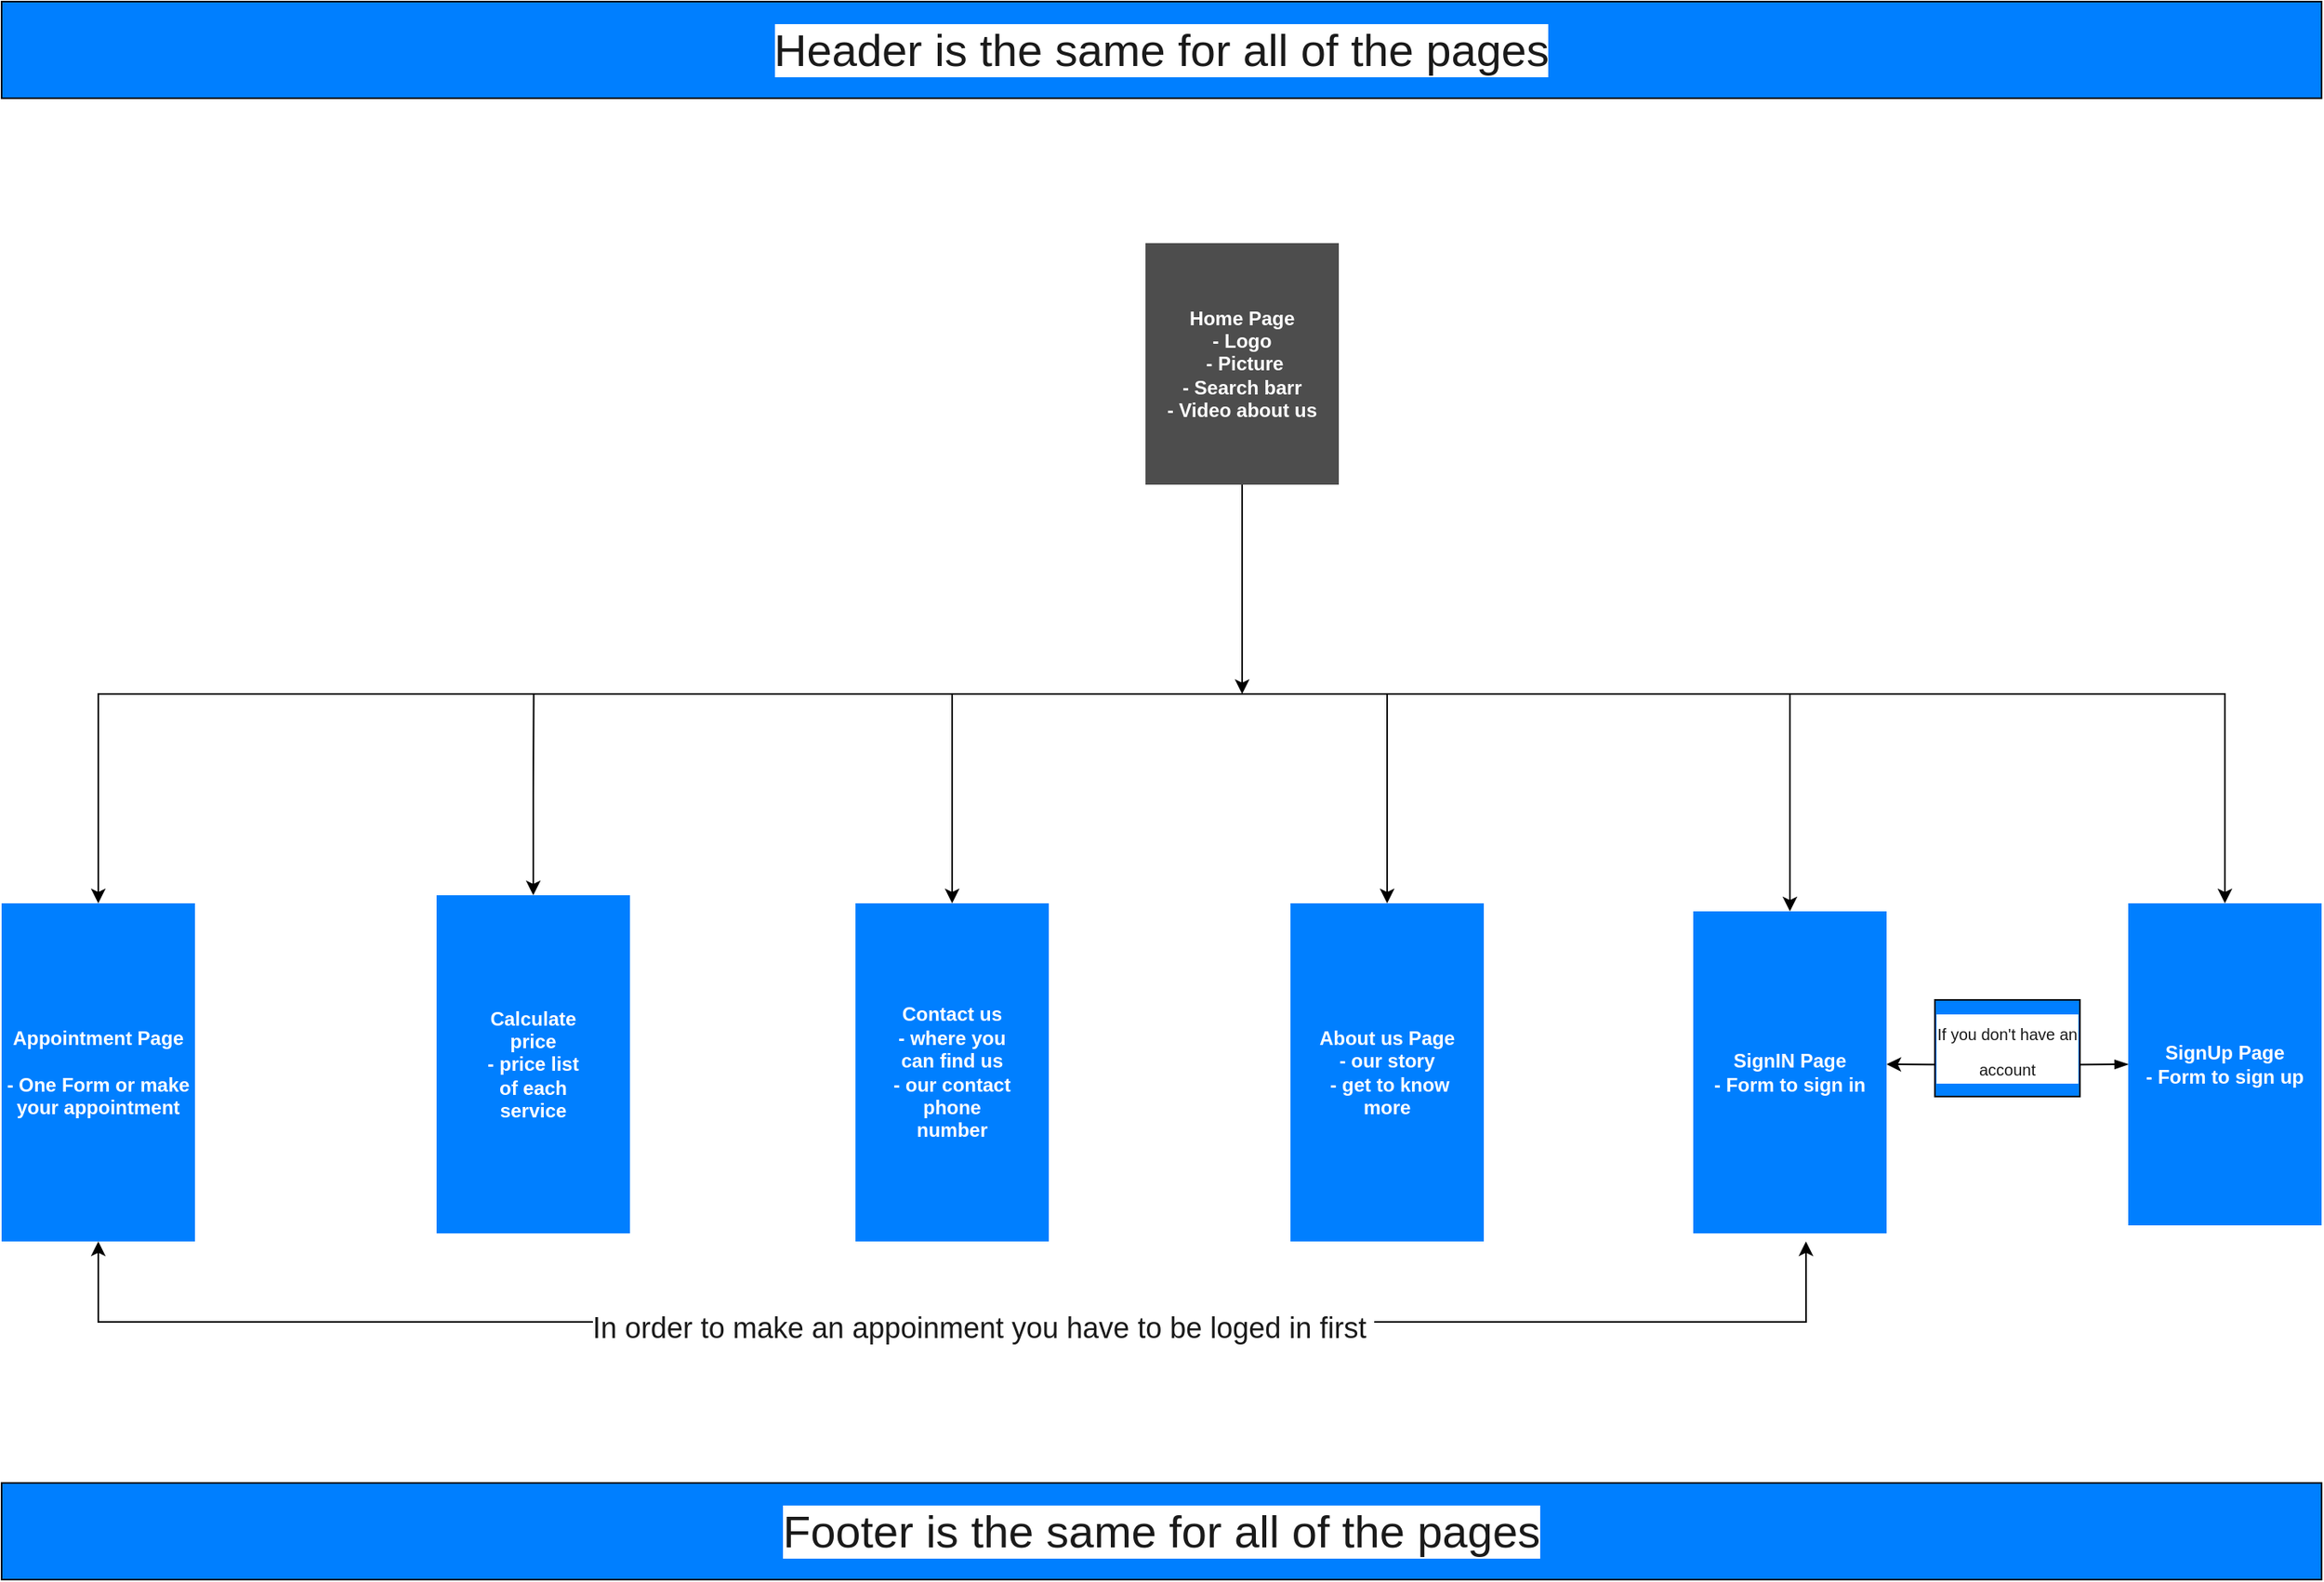 <mxfile version="19.0.3" type="device"><diagram id="rAhkv1WmwmV9ctQwVkPa" name="Page-1"><mxGraphModel dx="3816" dy="2954" grid="1" gridSize="10" guides="1" tooltips="1" connect="1" arrows="1" fold="1" page="1" pageScale="1" pageWidth="850" pageHeight="1100" math="0" shadow="0"><root><mxCell id="0"/><mxCell id="1" parent="0"/><mxCell id="NSRy6-m7xuQhAEu0nNiM-25" style="edgeStyle=orthogonalEdgeStyle;rounded=0;orthogonalLoop=1;jettySize=auto;html=1;exitX=0.5;exitY=0;exitDx=0;exitDy=0;fontSize=13;fontColor=#1A1A1A;startArrow=classic;startFill=1;strokeColor=#000000;endArrow=none;endFill=0;" edge="1" parent="1" source="NSRy6-m7xuQhAEu0nNiM-1"><mxGeometry relative="1" as="geometry"><mxPoint x="250.273" y="80" as="targetPoint"/></mxGeometry></mxCell><mxCell id="NSRy6-m7xuQhAEu0nNiM-1" value="Calculate&lt;br/&gt;price&lt;br/&gt;- price list&lt;br/&gt;of each&lt;br/&gt;service" style="rounded=0;whiteSpace=wrap;html=1;fontStyle=1;fontColor=#FFFFFF;strokeColor=none;fillColor=#007FFF;" vertex="1" parent="1"><mxGeometry x="190" y="205" width="120" height="210" as="geometry"/></mxCell><mxCell id="NSRy6-m7xuQhAEu0nNiM-19" style="edgeStyle=orthogonalEdgeStyle;rounded=0;orthogonalLoop=1;jettySize=auto;html=1;fontSize=13;fontColor=#1A1A1A;strokeColor=#000000;" edge="1" parent="1" source="NSRy6-m7xuQhAEu0nNiM-2"><mxGeometry relative="1" as="geometry"><mxPoint x="690" y="80" as="targetPoint"/></mxGeometry></mxCell><mxCell id="NSRy6-m7xuQhAEu0nNiM-2" value="Home Page&lt;br&gt;- Logo&lt;br&gt;&amp;nbsp;- Picture&lt;br&gt;- Search barr&lt;br&gt;- Video about us&lt;br&gt;" style="rounded=0;whiteSpace=wrap;html=1;fontStyle=1;fontColor=#FFFFFF;strokeColor=none;fillColor=#4D4D4D;" vertex="1" parent="1"><mxGeometry x="630" y="-200" width="120" height="150" as="geometry"/></mxCell><mxCell id="NSRy6-m7xuQhAEu0nNiM-23" style="edgeStyle=orthogonalEdgeStyle;rounded=0;orthogonalLoop=1;jettySize=auto;html=1;exitX=0.5;exitY=0;exitDx=0;exitDy=0;entryX=0.5;entryY=0;entryDx=0;entryDy=0;fontSize=13;fontColor=#1A1A1A;strokeColor=#000000;startArrow=classic;startFill=1;" edge="1" parent="1" source="NSRy6-m7xuQhAEu0nNiM-4" target="NSRy6-m7xuQhAEu0nNiM-9"><mxGeometry relative="1" as="geometry"><Array as="points"><mxPoint x="-20" y="80"/><mxPoint x="1300" y="80"/></Array></mxGeometry></mxCell><mxCell id="NSRy6-m7xuQhAEu0nNiM-30" style="edgeStyle=orthogonalEdgeStyle;rounded=0;orthogonalLoop=1;jettySize=auto;html=1;entryX=0.583;entryY=1.025;entryDx=0;entryDy=0;entryPerimeter=0;fontSize=28;fontColor=#1A1A1A;startArrow=classic;startFill=1;endArrow=classic;endFill=1;strokeColor=#000000;" edge="1" parent="1" source="NSRy6-m7xuQhAEu0nNiM-4" target="NSRy6-m7xuQhAEu0nNiM-8"><mxGeometry relative="1" as="geometry"><Array as="points"><mxPoint x="-20" y="470"/><mxPoint x="1040" y="470"/></Array></mxGeometry></mxCell><mxCell id="NSRy6-m7xuQhAEu0nNiM-34" value="&lt;font style=&quot;font-size: 18px;&quot;&gt;In order to make an appoinment you have to be loged in first&amp;nbsp;&lt;/font&gt;" style="edgeLabel;html=1;align=center;verticalAlign=middle;resizable=0;points=[];fontSize=28;fontColor=#1A1A1A;" vertex="1" connectable="0" parent="NSRy6-m7xuQhAEu0nNiM-30"><mxGeometry x="0.033" relative="1" as="geometry"><mxPoint as="offset"/></mxGeometry></mxCell><mxCell id="NSRy6-m7xuQhAEu0nNiM-4" value="Appointment Page&lt;br&gt;&lt;br&gt;- One Form or make your appointment" style="rounded=0;whiteSpace=wrap;html=1;fontStyle=1;fontColor=#FFFFFF;strokeColor=none;fillColor=#007FFF;" vertex="1" parent="1"><mxGeometry x="-80" y="210" width="120" height="210" as="geometry"/></mxCell><mxCell id="NSRy6-m7xuQhAEu0nNiM-26" style="edgeStyle=orthogonalEdgeStyle;rounded=0;orthogonalLoop=1;jettySize=auto;html=1;fontSize=13;fontColor=#1A1A1A;startArrow=classic;startFill=1;endArrow=none;endFill=0;strokeColor=#000000;" edge="1" parent="1" source="NSRy6-m7xuQhAEu0nNiM-5"><mxGeometry relative="1" as="geometry"><mxPoint x="510" y="80" as="targetPoint"/></mxGeometry></mxCell><mxCell id="NSRy6-m7xuQhAEu0nNiM-5" value="Contact us&lt;br/&gt;- where you&lt;br/&gt;can find us&lt;br/&gt;- our contact&lt;br/&gt;phone&lt;br/&gt;number" style="rounded=0;whiteSpace=wrap;html=1;fontStyle=1;fontColor=#FFFFFF;strokeColor=none;fillColor=#007FFF;" vertex="1" parent="1"><mxGeometry x="450" y="210" width="120" height="210" as="geometry"/></mxCell><mxCell id="NSRy6-m7xuQhAEu0nNiM-27" style="edgeStyle=orthogonalEdgeStyle;rounded=0;orthogonalLoop=1;jettySize=auto;html=1;fontSize=13;fontColor=#1A1A1A;startArrow=classic;startFill=1;endArrow=none;endFill=0;strokeColor=#000000;" edge="1" parent="1" source="NSRy6-m7xuQhAEu0nNiM-6"><mxGeometry relative="1" as="geometry"><mxPoint x="780" y="80" as="targetPoint"/></mxGeometry></mxCell><mxCell id="NSRy6-m7xuQhAEu0nNiM-6" value="About us Page&lt;br&gt;- our story&lt;br&gt;&amp;nbsp;- get to know&lt;br/&gt;more" style="rounded=0;whiteSpace=wrap;html=1;fontStyle=1;fontColor=#FFFFFF;strokeColor=none;fillColor=#007FFF;" vertex="1" parent="1"><mxGeometry x="720" y="210" width="120" height="210" as="geometry"/></mxCell><mxCell id="NSRy6-m7xuQhAEu0nNiM-29" style="edgeStyle=orthogonalEdgeStyle;rounded=0;orthogonalLoop=1;jettySize=auto;html=1;fontSize=28;fontColor=#1A1A1A;startArrow=classic;startFill=1;endArrow=none;endFill=0;strokeColor=#000000;" edge="1" parent="1" source="NSRy6-m7xuQhAEu0nNiM-8"><mxGeometry relative="1" as="geometry"><mxPoint x="1030" y="80.0" as="targetPoint"/></mxGeometry></mxCell><mxCell id="NSRy6-m7xuQhAEu0nNiM-32" style="edgeStyle=orthogonalEdgeStyle;rounded=0;orthogonalLoop=1;jettySize=auto;html=1;entryX=0;entryY=0.5;entryDx=0;entryDy=0;fontSize=28;fontColor=#1A1A1A;startArrow=classic;startFill=1;endArrow=blockThin;endFill=1;strokeColor=#000000;" edge="1" parent="1" target="NSRy6-m7xuQhAEu0nNiM-9"><mxGeometry relative="1" as="geometry"><mxPoint x="1090" y="310" as="sourcePoint"/></mxGeometry></mxCell><mxCell id="NSRy6-m7xuQhAEu0nNiM-8" value="SignIN Page&lt;br&gt;- Form to sign in" style="rounded=0;whiteSpace=wrap;html=1;fontStyle=1;fontColor=#FFFFFF;strokeColor=none;fillColor=#007FFF;" vertex="1" parent="1"><mxGeometry x="970" y="215" width="120" height="200" as="geometry"/></mxCell><mxCell id="NSRy6-m7xuQhAEu0nNiM-9" value="SignUp Page&lt;br&gt;- Form to sign up" style="rounded=0;whiteSpace=wrap;html=1;fontStyle=1;fontColor=#FFFFFF;strokeColor=none;fillColor=#007FFF;" vertex="1" parent="1"><mxGeometry x="1240" y="210" width="120" height="200" as="geometry"/></mxCell><mxCell id="NSRy6-m7xuQhAEu0nNiM-10" value="&lt;font style=&quot;font-size: 28px;&quot;&gt;Footer is the same for all of the pages&lt;/font&gt;" style="rounded=0;whiteSpace=wrap;html=1;labelBackgroundColor=#ffffff;fontColor=#1A1A1A;fillColor=#007FFF;" vertex="1" parent="1"><mxGeometry x="-80" y="570" width="1440" height="60" as="geometry"/></mxCell><mxCell id="NSRy6-m7xuQhAEu0nNiM-11" value="&lt;font style=&quot;font-size: 28px;&quot;&gt;Header is the same for all of the pages&lt;/font&gt;" style="rounded=0;whiteSpace=wrap;html=1;labelBackgroundColor=#ffffff;fontColor=#1A1A1A;fillColor=#007FFF;" vertex="1" parent="1"><mxGeometry x="-80" y="-350" width="1440" height="60" as="geometry"/></mxCell><mxCell id="NSRy6-m7xuQhAEu0nNiM-35" value="&lt;font style=&quot;font-size: 10px;&quot;&gt;If you don't have an account&lt;/font&gt;" style="whiteSpace=wrap;html=1;labelBackgroundColor=#ffffff;fontSize=18;fontColor=#1A1A1A;fillColor=#007FFF;" vertex="1" parent="1"><mxGeometry x="1120" y="270" width="90" height="60" as="geometry"/></mxCell></root></mxGraphModel></diagram></mxfile>